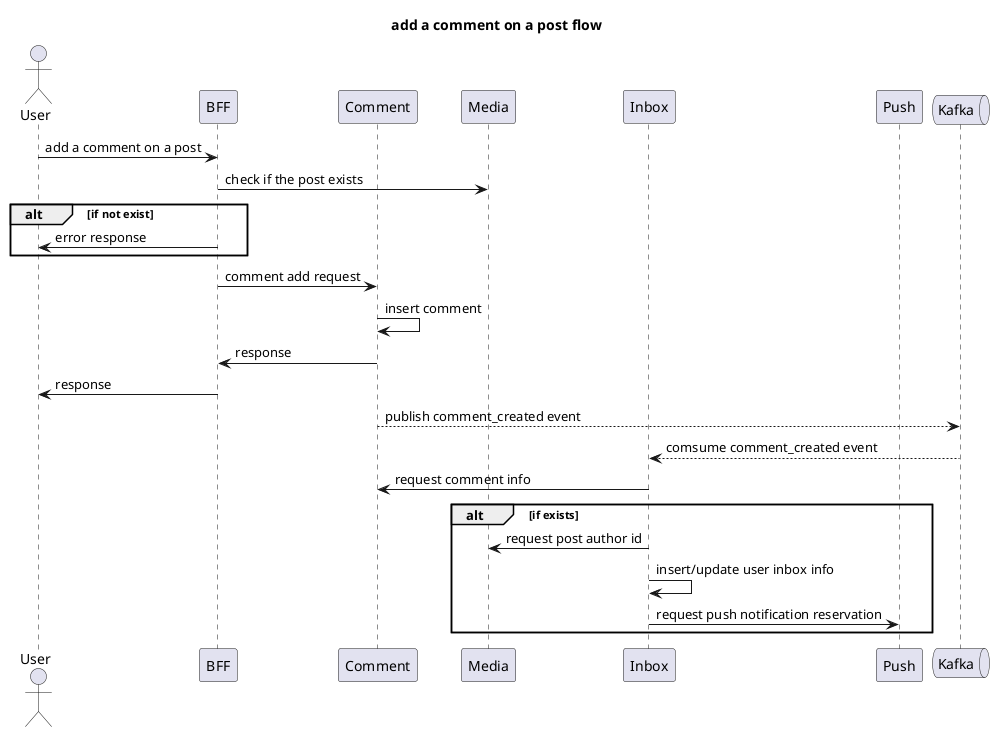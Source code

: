 @startuml
title "add a comment on a post flow"

actor User as user
participant BFF as bff
participant Comment as comment
participant Media as media
participant Inbox as inbox
participant Push as push
queue Kafka as kafka

user -> bff: add a comment on a post
bff -> media: check if the post exists
alt if not exist
user <- bff: error response
end
bff -> comment: comment add request
comment -> comment: insert comment
bff <- comment: response
user <- bff: response
comment --> kafka: publish comment_created event
kafka --> inbox: comsume comment_created event
inbox -> comment: request comment info
alt if exists
inbox -> media: request post author id
inbox -> inbox: insert/update user inbox info
inbox -> push: request push notification reservation
end
@enduml
